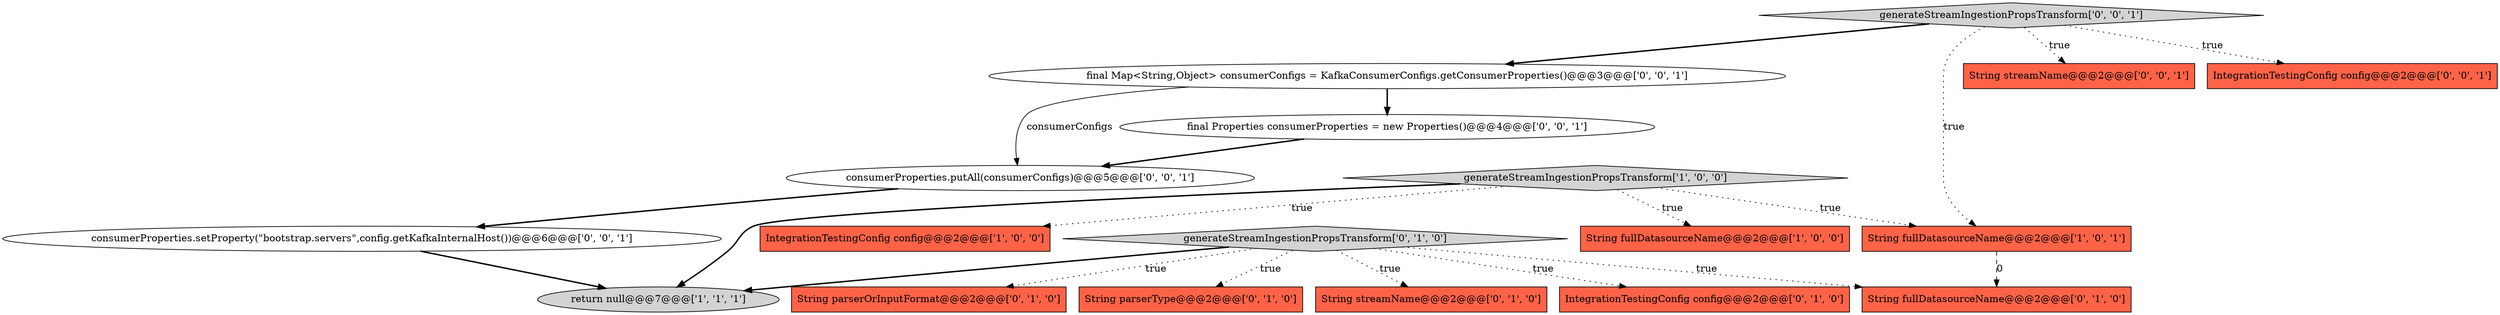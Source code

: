 digraph {
1 [style = filled, label = "return null@@@7@@@['1', '1', '1']", fillcolor = lightgray, shape = ellipse image = "AAA0AAABBB1BBB"];
13 [style = filled, label = "generateStreamIngestionPropsTransform['0', '0', '1']", fillcolor = lightgray, shape = diamond image = "AAA0AAABBB3BBB"];
16 [style = filled, label = "final Map<String,Object> consumerConfigs = KafkaConsumerConfigs.getConsumerProperties()@@@3@@@['0', '0', '1']", fillcolor = white, shape = ellipse image = "AAA0AAABBB3BBB"];
7 [style = filled, label = "String streamName@@@2@@@['0', '1', '0']", fillcolor = tomato, shape = box image = "AAA0AAABBB2BBB"];
10 [style = filled, label = "String fullDatasourceName@@@2@@@['0', '1', '0']", fillcolor = tomato, shape = box image = "AAA1AAABBB2BBB"];
4 [style = filled, label = "String fullDatasourceName@@@2@@@['1', '0', '1']", fillcolor = tomato, shape = box image = "AAA0AAABBB1BBB"];
5 [style = filled, label = "IntegrationTestingConfig config@@@2@@@['0', '1', '0']", fillcolor = tomato, shape = box image = "AAA0AAABBB2BBB"];
9 [style = filled, label = "generateStreamIngestionPropsTransform['0', '1', '0']", fillcolor = lightgray, shape = diamond image = "AAA0AAABBB2BBB"];
3 [style = filled, label = "generateStreamIngestionPropsTransform['1', '0', '0']", fillcolor = lightgray, shape = diamond image = "AAA0AAABBB1BBB"];
2 [style = filled, label = "IntegrationTestingConfig config@@@2@@@['1', '0', '0']", fillcolor = tomato, shape = box image = "AAA0AAABBB1BBB"];
6 [style = filled, label = "String parserOrInputFormat@@@2@@@['0', '1', '0']", fillcolor = tomato, shape = box image = "AAA0AAABBB2BBB"];
0 [style = filled, label = "String fullDatasourceName@@@2@@@['1', '0', '0']", fillcolor = tomato, shape = box image = "AAA0AAABBB1BBB"];
14 [style = filled, label = "final Properties consumerProperties = new Properties()@@@4@@@['0', '0', '1']", fillcolor = white, shape = ellipse image = "AAA0AAABBB3BBB"];
11 [style = filled, label = "consumerProperties.putAll(consumerConfigs)@@@5@@@['0', '0', '1']", fillcolor = white, shape = ellipse image = "AAA0AAABBB3BBB"];
8 [style = filled, label = "String parserType@@@2@@@['0', '1', '0']", fillcolor = tomato, shape = box image = "AAA0AAABBB2BBB"];
15 [style = filled, label = "String streamName@@@2@@@['0', '0', '1']", fillcolor = tomato, shape = box image = "AAA0AAABBB3BBB"];
17 [style = filled, label = "IntegrationTestingConfig config@@@2@@@['0', '0', '1']", fillcolor = tomato, shape = box image = "AAA0AAABBB3BBB"];
12 [style = filled, label = "consumerProperties.setProperty(\"bootstrap.servers\",config.getKafkaInternalHost())@@@6@@@['0', '0', '1']", fillcolor = white, shape = ellipse image = "AAA0AAABBB3BBB"];
16->11 [style = solid, label="consumerConfigs"];
3->4 [style = dotted, label="true"];
13->17 [style = dotted, label="true"];
16->14 [style = bold, label=""];
13->15 [style = dotted, label="true"];
11->12 [style = bold, label=""];
9->7 [style = dotted, label="true"];
9->1 [style = bold, label=""];
3->1 [style = bold, label=""];
4->10 [style = dashed, label="0"];
9->10 [style = dotted, label="true"];
9->6 [style = dotted, label="true"];
14->11 [style = bold, label=""];
12->1 [style = bold, label=""];
13->16 [style = bold, label=""];
13->4 [style = dotted, label="true"];
3->2 [style = dotted, label="true"];
3->0 [style = dotted, label="true"];
9->8 [style = dotted, label="true"];
9->5 [style = dotted, label="true"];
}
